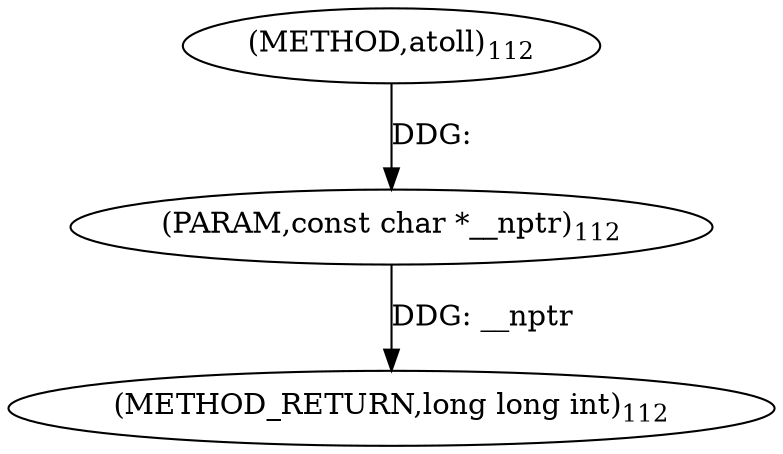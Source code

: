 digraph "atoll" {  
"45353" [label = <(METHOD,atoll)<SUB>112</SUB>> ]
"45355" [label = <(METHOD_RETURN,long long int)<SUB>112</SUB>> ]
"45354" [label = <(PARAM,const char *__nptr)<SUB>112</SUB>> ]
  "45354" -> "45355"  [ label = "DDG: __nptr"] 
  "45353" -> "45354"  [ label = "DDG: "] 
}
